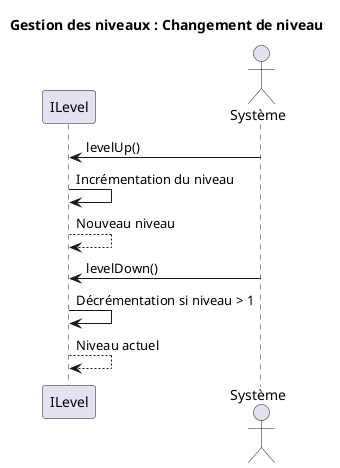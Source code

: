 @startuml

title Gestion des niveaux : Changement de niveau

participant ILevel

actor Système
Système -> ILevel : levelUp()
ILevel -> ILevel : Incrémentation du niveau
return Nouveau niveau

Système -> ILevel : levelDown()
ILevel -> ILevel : Décrémentation si niveau > 1
return Niveau actuel

@enduml